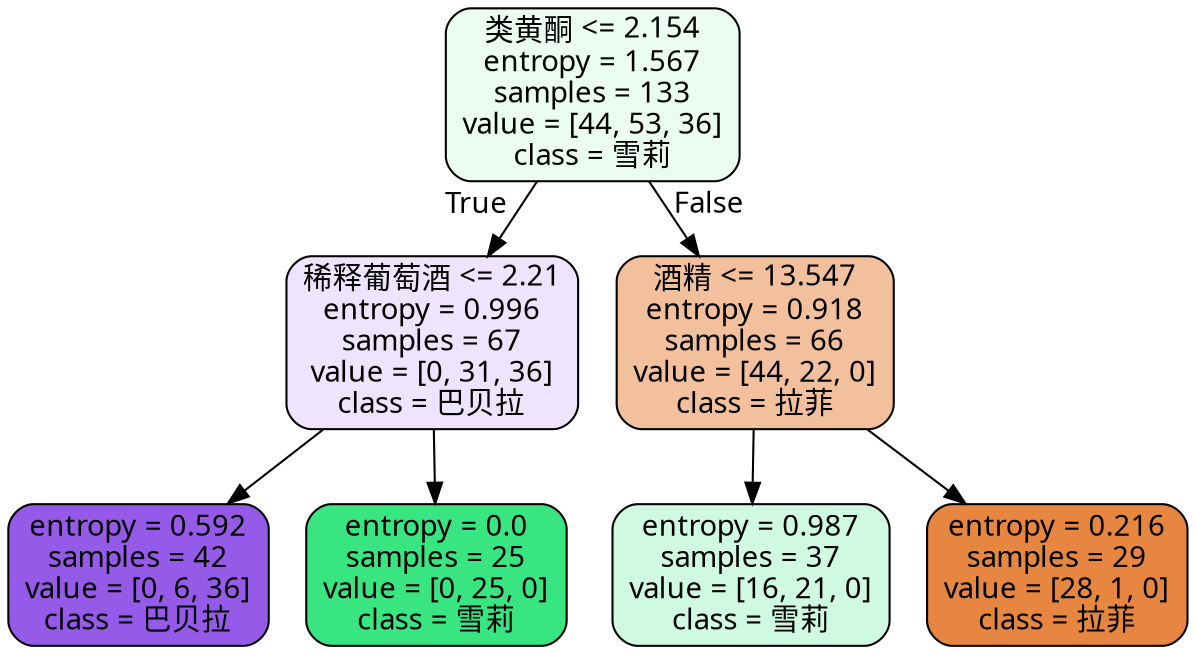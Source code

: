 digraph Tree {
node [shape=box, style="filled, rounded", color="black", fontname="FangSong"] ;
edge [fontname="FangSong"] ;
0 [label="类黄酮 <= 2.154\nentropy = 1.567\nsamples = 133\nvalue = [44, 53, 36]\nclass = 雪莉", fillcolor="#ebfcf2"] ;
1 [label="稀释葡萄酒 <= 2.21\nentropy = 0.996\nsamples = 67\nvalue = [0, 31, 36]\nclass = 巴贝拉", fillcolor="#eee4fb"] ;
0 -> 1 [labeldistance=2.5, labelangle=45, headlabel="True"] ;
3 [label="entropy = 0.592\nsamples = 42\nvalue = [0, 6, 36]\nclass = 巴贝拉", fillcolor="#965ae9"] ;
1 -> 3 ;
4 [label="entropy = 0.0\nsamples = 25\nvalue = [0, 25, 0]\nclass = 雪莉", fillcolor="#39e581"] ;
1 -> 4 ;
2 [label="酒精 <= 13.547\nentropy = 0.918\nsamples = 66\nvalue = [44, 22, 0]\nclass = 拉菲", fillcolor="#f2c09c"] ;
0 -> 2 [labeldistance=2.5, labelangle=-45, headlabel="False"] ;
5 [label="entropy = 0.987\nsamples = 37\nvalue = [16, 21, 0]\nclass = 雪莉", fillcolor="#d0f9e1"] ;
2 -> 5 ;
6 [label="entropy = 0.216\nsamples = 29\nvalue = [28, 1, 0]\nclass = 拉菲", fillcolor="#e68640"] ;
2 -> 6 ;
}
